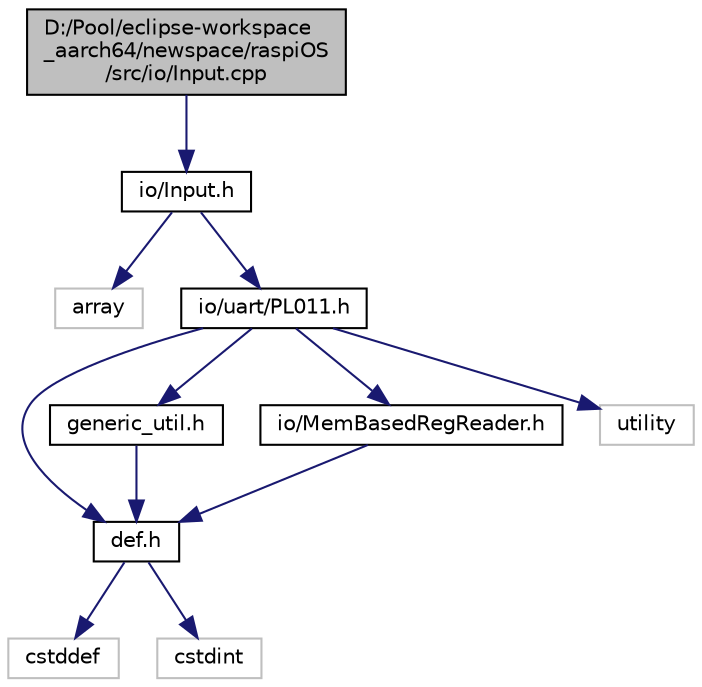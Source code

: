 digraph "D:/Pool/eclipse-workspace_aarch64/newspace/raspiOS/src/io/Input.cpp"
{
  edge [fontname="Helvetica",fontsize="10",labelfontname="Helvetica",labelfontsize="10"];
  node [fontname="Helvetica",fontsize="10",shape=record];
  Node3617 [label="D:/Pool/eclipse-workspace\l_aarch64/newspace/raspiOS\l/src/io/Input.cpp",height=0.2,width=0.4,color="black", fillcolor="grey75", style="filled", fontcolor="black"];
  Node3617 -> Node3618 [color="midnightblue",fontsize="10",style="solid",fontname="Helvetica"];
  Node3618 [label="io/Input.h",height=0.2,width=0.4,color="black", fillcolor="white", style="filled",URL="$d2/d94/_input_8h.html"];
  Node3618 -> Node3619 [color="midnightblue",fontsize="10",style="solid",fontname="Helvetica"];
  Node3619 [label="array",height=0.2,width=0.4,color="grey75", fillcolor="white", style="filled"];
  Node3618 -> Node3620 [color="midnightblue",fontsize="10",style="solid",fontname="Helvetica"];
  Node3620 [label="io/uart/PL011.h",height=0.2,width=0.4,color="black", fillcolor="white", style="filled",URL="$d1/dd1/_p_l011_8h.html"];
  Node3620 -> Node3621 [color="midnightblue",fontsize="10",style="solid",fontname="Helvetica"];
  Node3621 [label="def.h",height=0.2,width=0.4,color="black", fillcolor="white", style="filled",URL="$d4/da4/def_8h.html"];
  Node3621 -> Node3622 [color="midnightblue",fontsize="10",style="solid",fontname="Helvetica"];
  Node3622 [label="cstddef",height=0.2,width=0.4,color="grey75", fillcolor="white", style="filled"];
  Node3621 -> Node3623 [color="midnightblue",fontsize="10",style="solid",fontname="Helvetica"];
  Node3623 [label="cstdint",height=0.2,width=0.4,color="grey75", fillcolor="white", style="filled"];
  Node3620 -> Node3624 [color="midnightblue",fontsize="10",style="solid",fontname="Helvetica"];
  Node3624 [label="generic_util.h",height=0.2,width=0.4,color="black", fillcolor="white", style="filled",URL="$d6/d93/generic__util_8h.html"];
  Node3624 -> Node3621 [color="midnightblue",fontsize="10",style="solid",fontname="Helvetica"];
  Node3620 -> Node3625 [color="midnightblue",fontsize="10",style="solid",fontname="Helvetica"];
  Node3625 [label="io/MemBasedRegReader.h",height=0.2,width=0.4,color="black", fillcolor="white", style="filled",URL="$da/d46/_mem_based_reg_reader_8h.html"];
  Node3625 -> Node3621 [color="midnightblue",fontsize="10",style="solid",fontname="Helvetica"];
  Node3620 -> Node3626 [color="midnightblue",fontsize="10",style="solid",fontname="Helvetica"];
  Node3626 [label="utility",height=0.2,width=0.4,color="grey75", fillcolor="white", style="filled"];
}
